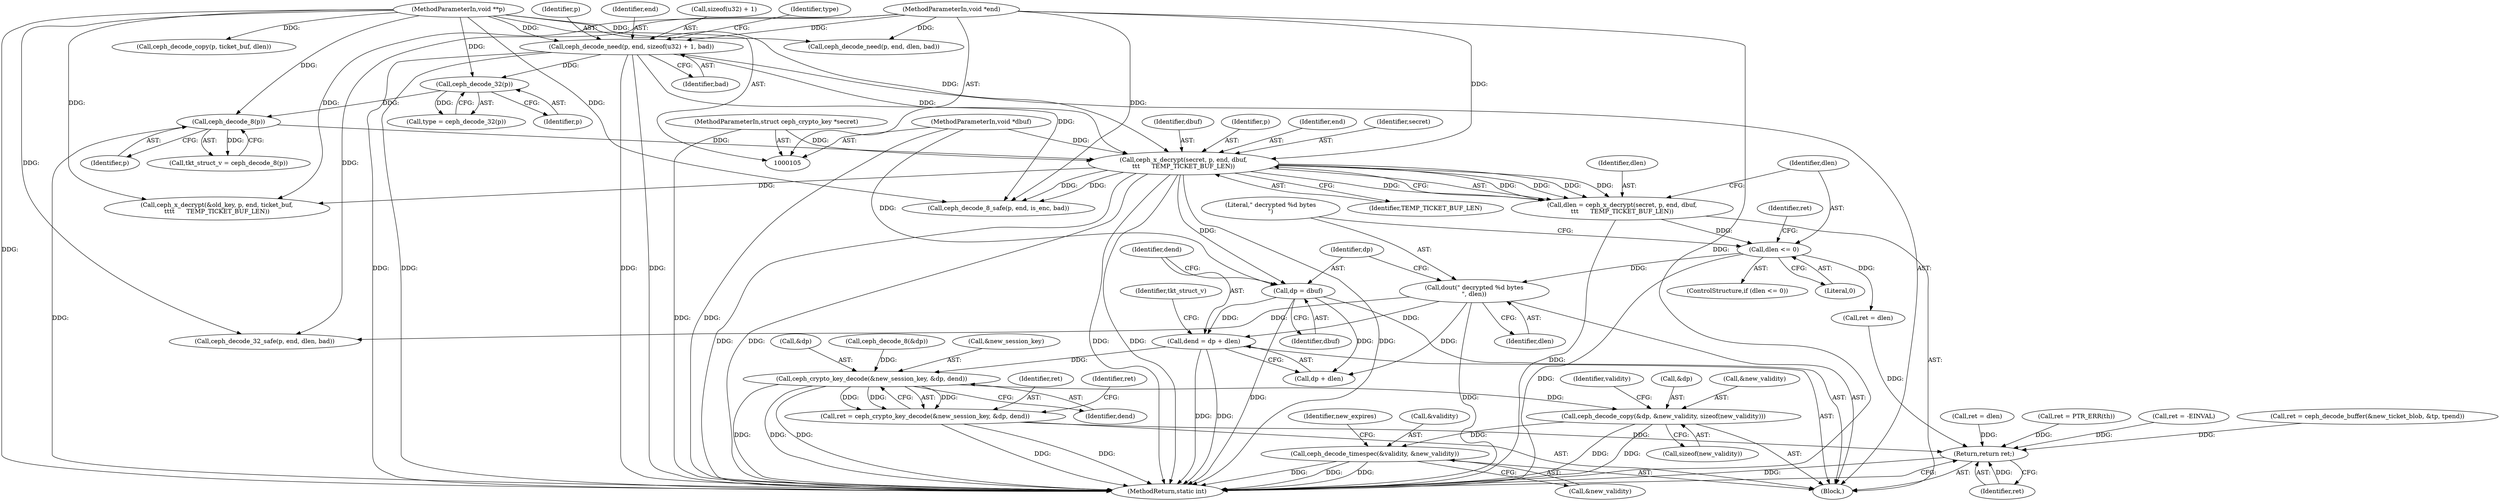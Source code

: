 digraph "1_linux_c27a3e4d667fdcad3db7b104f75659478e0c68d8_2@integer" {
"1000201" [label="(Call,dend = dp + dlen)"];
"1000198" [label="(Call,dp = dbuf)"];
"1000180" [label="(Call,ceph_x_decrypt(secret, p, end, dbuf,\n\t\t\t      TEMP_TICKET_BUF_LEN))"];
"1000107" [label="(MethodParameterIn,struct ceph_crypto_key *secret)"];
"1000157" [label="(Call,ceph_decode_8(p))"];
"1000148" [label="(Call,ceph_decode_32(p))"];
"1000138" [label="(Call,ceph_decode_need(p, end, sizeof(u32) + 1, bad))"];
"1000108" [label="(MethodParameterIn,void **p)"];
"1000109" [label="(MethodParameterIn,void *end)"];
"1000110" [label="(MethodParameterIn,void *dbuf)"];
"1000195" [label="(Call,dout(\" decrypted %d bytes\n\", dlen))"];
"1000187" [label="(Call,dlen <= 0)"];
"1000178" [label="(Call,dlen = ceph_x_decrypt(secret, p, end, dbuf,\n\t\t\t      TEMP_TICKET_BUF_LEN))"];
"1000227" [label="(Call,ceph_crypto_key_decode(&new_session_key, &dp, dend))"];
"1000225" [label="(Call,ret = ceph_crypto_key_decode(&new_session_key, &dp, dend))"];
"1000426" [label="(Return,return ret;)"];
"1000236" [label="(Call,ceph_decode_copy(&dp, &new_validity, sizeof(new_validity)))"];
"1000243" [label="(Call,ceph_decode_timespec(&validity, &new_validity))"];
"1000108" [label="(MethodParameterIn,void **p)"];
"1000249" [label="(Identifier,new_expires)"];
"1000226" [label="(Identifier,ret)"];
"1000268" [label="(Call,ceph_decode_8_safe(p, end, is_enc, bad))"];
"1000189" [label="(Literal,0)"];
"1000184" [label="(Identifier,dbuf)"];
"1000109" [label="(MethodParameterIn,void *end)"];
"1000283" [label="(Call,ceph_x_decrypt(&old_key, p, end, ticket_buf,\n\t\t\t\t      TEMP_TICKET_BUF_LEN))"];
"1000138" [label="(Call,ceph_decode_need(p, end, sizeof(u32) + 1, bad))"];
"1000244" [label="(Call,&validity)"];
"1000199" [label="(Identifier,dp)"];
"1000182" [label="(Identifier,p)"];
"1000145" [label="(Identifier,bad)"];
"1000179" [label="(Identifier,dlen)"];
"1000243" [label="(Call,ceph_decode_timespec(&validity, &new_validity))"];
"1000157" [label="(Call,ceph_decode_8(p))"];
"1000197" [label="(Identifier,dlen)"];
"1000232" [label="(Identifier,dend)"];
"1000347" [label="(Call,ret = ceph_decode_buffer(&new_ticket_blob, &tp, tpend))"];
"1000237" [label="(Call,&dp)"];
"1000295" [label="(Call,ret = dlen)"];
"1000110" [label="(MethodParameterIn,void *dbuf)"];
"1000180" [label="(Call,ceph_x_decrypt(secret, p, end, dbuf,\n\t\t\t      TEMP_TICKET_BUF_LEN))"];
"1000196" [label="(Literal,\" decrypted %d bytes\n\")"];
"1000225" [label="(Call,ret = ceph_crypto_key_decode(&new_session_key, &dp, dend))"];
"1000426" [label="(Return,return ret;)"];
"1000311" [label="(Call,ceph_decode_need(p, end, dlen, bad))"];
"1000236" [label="(Call,ceph_decode_copy(&dp, &new_validity, sizeof(new_validity)))"];
"1000207" [label="(Identifier,tkt_struct_v)"];
"1000178" [label="(Call,dlen = ceph_x_decrypt(secret, p, end, dbuf,\n\t\t\t      TEMP_TICKET_BUF_LEN))"];
"1000141" [label="(Call,sizeof(u32) + 1)"];
"1000230" [label="(Call,&dp)"];
"1000191" [label="(Call,ret = dlen)"];
"1000173" [label="(Call,ret = PTR_ERR(th))"];
"1000427" [label="(Identifier,ret)"];
"1000186" [label="(ControlStructure,if (dlen <= 0))"];
"1000147" [label="(Identifier,type)"];
"1000208" [label="(Call,ceph_decode_8(&dp))"];
"1000187" [label="(Call,dlen <= 0)"];
"1000434" [label="(MethodReturn,static int)"];
"1000112" [label="(Block,)"];
"1000227" [label="(Call,ceph_crypto_key_decode(&new_session_key, &dp, dend))"];
"1000200" [label="(Identifier,dbuf)"];
"1000306" [label="(Call,ceph_decode_32_safe(p, end, dlen, bad))"];
"1000241" [label="(Call,sizeof(new_validity))"];
"1000246" [label="(Call,&new_validity)"];
"1000149" [label="(Identifier,p)"];
"1000198" [label="(Call,dp = dbuf)"];
"1000239" [label="(Call,&new_validity)"];
"1000192" [label="(Identifier,ret)"];
"1000183" [label="(Identifier,end)"];
"1000195" [label="(Call,dout(\" decrypted %d bytes\n\", dlen))"];
"1000158" [label="(Identifier,p)"];
"1000228" [label="(Call,&new_session_key)"];
"1000107" [label="(MethodParameterIn,struct ceph_crypto_key *secret)"];
"1000185" [label="(Identifier,TEMP_TICKET_BUF_LEN)"];
"1000201" [label="(Call,dend = dp + dlen)"];
"1000181" [label="(Identifier,secret)"];
"1000203" [label="(Call,dp + dlen)"];
"1000245" [label="(Identifier,validity)"];
"1000234" [label="(Identifier,ret)"];
"1000316" [label="(Call,ceph_decode_copy(p, ticket_buf, dlen))"];
"1000155" [label="(Call,tkt_struct_v = ceph_decode_8(p))"];
"1000202" [label="(Identifier,dend)"];
"1000148" [label="(Call,ceph_decode_32(p))"];
"1000139" [label="(Identifier,p)"];
"1000429" [label="(Call,ret = -EINVAL)"];
"1000146" [label="(Call,type = ceph_decode_32(p))"];
"1000140" [label="(Identifier,end)"];
"1000188" [label="(Identifier,dlen)"];
"1000201" -> "1000112"  [label="AST: "];
"1000201" -> "1000203"  [label="CFG: "];
"1000202" -> "1000201"  [label="AST: "];
"1000203" -> "1000201"  [label="AST: "];
"1000207" -> "1000201"  [label="CFG: "];
"1000201" -> "1000434"  [label="DDG: "];
"1000201" -> "1000434"  [label="DDG: "];
"1000198" -> "1000201"  [label="DDG: "];
"1000195" -> "1000201"  [label="DDG: "];
"1000201" -> "1000227"  [label="DDG: "];
"1000198" -> "1000112"  [label="AST: "];
"1000198" -> "1000200"  [label="CFG: "];
"1000199" -> "1000198"  [label="AST: "];
"1000200" -> "1000198"  [label="AST: "];
"1000202" -> "1000198"  [label="CFG: "];
"1000198" -> "1000434"  [label="DDG: "];
"1000180" -> "1000198"  [label="DDG: "];
"1000110" -> "1000198"  [label="DDG: "];
"1000198" -> "1000203"  [label="DDG: "];
"1000180" -> "1000178"  [label="AST: "];
"1000180" -> "1000185"  [label="CFG: "];
"1000181" -> "1000180"  [label="AST: "];
"1000182" -> "1000180"  [label="AST: "];
"1000183" -> "1000180"  [label="AST: "];
"1000184" -> "1000180"  [label="AST: "];
"1000185" -> "1000180"  [label="AST: "];
"1000178" -> "1000180"  [label="CFG: "];
"1000180" -> "1000434"  [label="DDG: "];
"1000180" -> "1000434"  [label="DDG: "];
"1000180" -> "1000434"  [label="DDG: "];
"1000180" -> "1000434"  [label="DDG: "];
"1000180" -> "1000434"  [label="DDG: "];
"1000180" -> "1000178"  [label="DDG: "];
"1000180" -> "1000178"  [label="DDG: "];
"1000180" -> "1000178"  [label="DDG: "];
"1000180" -> "1000178"  [label="DDG: "];
"1000180" -> "1000178"  [label="DDG: "];
"1000107" -> "1000180"  [label="DDG: "];
"1000157" -> "1000180"  [label="DDG: "];
"1000108" -> "1000180"  [label="DDG: "];
"1000138" -> "1000180"  [label="DDG: "];
"1000109" -> "1000180"  [label="DDG: "];
"1000110" -> "1000180"  [label="DDG: "];
"1000180" -> "1000268"  [label="DDG: "];
"1000180" -> "1000268"  [label="DDG: "];
"1000180" -> "1000283"  [label="DDG: "];
"1000107" -> "1000105"  [label="AST: "];
"1000107" -> "1000434"  [label="DDG: "];
"1000157" -> "1000155"  [label="AST: "];
"1000157" -> "1000158"  [label="CFG: "];
"1000158" -> "1000157"  [label="AST: "];
"1000155" -> "1000157"  [label="CFG: "];
"1000157" -> "1000434"  [label="DDG: "];
"1000157" -> "1000155"  [label="DDG: "];
"1000148" -> "1000157"  [label="DDG: "];
"1000108" -> "1000157"  [label="DDG: "];
"1000148" -> "1000146"  [label="AST: "];
"1000148" -> "1000149"  [label="CFG: "];
"1000149" -> "1000148"  [label="AST: "];
"1000146" -> "1000148"  [label="CFG: "];
"1000148" -> "1000146"  [label="DDG: "];
"1000138" -> "1000148"  [label="DDG: "];
"1000108" -> "1000148"  [label="DDG: "];
"1000138" -> "1000112"  [label="AST: "];
"1000138" -> "1000145"  [label="CFG: "];
"1000139" -> "1000138"  [label="AST: "];
"1000140" -> "1000138"  [label="AST: "];
"1000141" -> "1000138"  [label="AST: "];
"1000145" -> "1000138"  [label="AST: "];
"1000147" -> "1000138"  [label="CFG: "];
"1000138" -> "1000434"  [label="DDG: "];
"1000138" -> "1000434"  [label="DDG: "];
"1000138" -> "1000434"  [label="DDG: "];
"1000138" -> "1000434"  [label="DDG: "];
"1000108" -> "1000138"  [label="DDG: "];
"1000109" -> "1000138"  [label="DDG: "];
"1000138" -> "1000268"  [label="DDG: "];
"1000108" -> "1000105"  [label="AST: "];
"1000108" -> "1000434"  [label="DDG: "];
"1000108" -> "1000268"  [label="DDG: "];
"1000108" -> "1000283"  [label="DDG: "];
"1000108" -> "1000306"  [label="DDG: "];
"1000108" -> "1000311"  [label="DDG: "];
"1000108" -> "1000316"  [label="DDG: "];
"1000109" -> "1000105"  [label="AST: "];
"1000109" -> "1000434"  [label="DDG: "];
"1000109" -> "1000268"  [label="DDG: "];
"1000109" -> "1000283"  [label="DDG: "];
"1000109" -> "1000306"  [label="DDG: "];
"1000109" -> "1000311"  [label="DDG: "];
"1000110" -> "1000105"  [label="AST: "];
"1000110" -> "1000434"  [label="DDG: "];
"1000195" -> "1000112"  [label="AST: "];
"1000195" -> "1000197"  [label="CFG: "];
"1000196" -> "1000195"  [label="AST: "];
"1000197" -> "1000195"  [label="AST: "];
"1000199" -> "1000195"  [label="CFG: "];
"1000195" -> "1000434"  [label="DDG: "];
"1000187" -> "1000195"  [label="DDG: "];
"1000195" -> "1000203"  [label="DDG: "];
"1000195" -> "1000306"  [label="DDG: "];
"1000187" -> "1000186"  [label="AST: "];
"1000187" -> "1000189"  [label="CFG: "];
"1000188" -> "1000187"  [label="AST: "];
"1000189" -> "1000187"  [label="AST: "];
"1000192" -> "1000187"  [label="CFG: "];
"1000196" -> "1000187"  [label="CFG: "];
"1000187" -> "1000434"  [label="DDG: "];
"1000178" -> "1000187"  [label="DDG: "];
"1000187" -> "1000191"  [label="DDG: "];
"1000178" -> "1000112"  [label="AST: "];
"1000179" -> "1000178"  [label="AST: "];
"1000188" -> "1000178"  [label="CFG: "];
"1000178" -> "1000434"  [label="DDG: "];
"1000227" -> "1000225"  [label="AST: "];
"1000227" -> "1000232"  [label="CFG: "];
"1000228" -> "1000227"  [label="AST: "];
"1000230" -> "1000227"  [label="AST: "];
"1000232" -> "1000227"  [label="AST: "];
"1000225" -> "1000227"  [label="CFG: "];
"1000227" -> "1000434"  [label="DDG: "];
"1000227" -> "1000434"  [label="DDG: "];
"1000227" -> "1000434"  [label="DDG: "];
"1000227" -> "1000225"  [label="DDG: "];
"1000227" -> "1000225"  [label="DDG: "];
"1000227" -> "1000225"  [label="DDG: "];
"1000208" -> "1000227"  [label="DDG: "];
"1000227" -> "1000236"  [label="DDG: "];
"1000225" -> "1000112"  [label="AST: "];
"1000226" -> "1000225"  [label="AST: "];
"1000234" -> "1000225"  [label="CFG: "];
"1000225" -> "1000434"  [label="DDG: "];
"1000225" -> "1000434"  [label="DDG: "];
"1000225" -> "1000426"  [label="DDG: "];
"1000426" -> "1000112"  [label="AST: "];
"1000426" -> "1000427"  [label="CFG: "];
"1000427" -> "1000426"  [label="AST: "];
"1000434" -> "1000426"  [label="CFG: "];
"1000426" -> "1000434"  [label="DDG: "];
"1000427" -> "1000426"  [label="DDG: "];
"1000295" -> "1000426"  [label="DDG: "];
"1000347" -> "1000426"  [label="DDG: "];
"1000429" -> "1000426"  [label="DDG: "];
"1000191" -> "1000426"  [label="DDG: "];
"1000173" -> "1000426"  [label="DDG: "];
"1000236" -> "1000112"  [label="AST: "];
"1000236" -> "1000241"  [label="CFG: "];
"1000237" -> "1000236"  [label="AST: "];
"1000239" -> "1000236"  [label="AST: "];
"1000241" -> "1000236"  [label="AST: "];
"1000245" -> "1000236"  [label="CFG: "];
"1000236" -> "1000434"  [label="DDG: "];
"1000236" -> "1000434"  [label="DDG: "];
"1000236" -> "1000243"  [label="DDG: "];
"1000243" -> "1000112"  [label="AST: "];
"1000243" -> "1000246"  [label="CFG: "];
"1000244" -> "1000243"  [label="AST: "];
"1000246" -> "1000243"  [label="AST: "];
"1000249" -> "1000243"  [label="CFG: "];
"1000243" -> "1000434"  [label="DDG: "];
"1000243" -> "1000434"  [label="DDG: "];
"1000243" -> "1000434"  [label="DDG: "];
}
